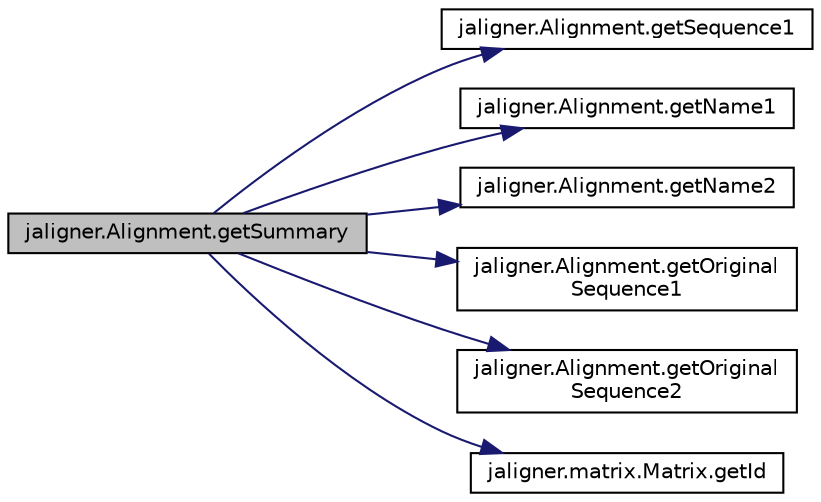 digraph "jaligner.Alignment.getSummary"
{
  edge [fontname="Helvetica",fontsize="10",labelfontname="Helvetica",labelfontsize="10"];
  node [fontname="Helvetica",fontsize="10",shape=record];
  rankdir="LR";
  Node1 [label="jaligner.Alignment.getSummary",height=0.2,width=0.4,color="black", fillcolor="grey75", style="filled" fontcolor="black"];
  Node1 -> Node2 [color="midnightblue",fontsize="10",style="solid",fontname="Helvetica"];
  Node2 [label="jaligner.Alignment.getSequence1",height=0.2,width=0.4,color="black", fillcolor="white", style="filled",URL="$classjaligner_1_1_alignment.html#a846af4ea8699097936db4fc7282ea727"];
  Node1 -> Node3 [color="midnightblue",fontsize="10",style="solid",fontname="Helvetica"];
  Node3 [label="jaligner.Alignment.getName1",height=0.2,width=0.4,color="black", fillcolor="white", style="filled",URL="$classjaligner_1_1_alignment.html#adc95ebcd08efadf95a1c215d90100578"];
  Node1 -> Node4 [color="midnightblue",fontsize="10",style="solid",fontname="Helvetica"];
  Node4 [label="jaligner.Alignment.getName2",height=0.2,width=0.4,color="black", fillcolor="white", style="filled",URL="$classjaligner_1_1_alignment.html#ad656149e70e23a2f007bb543d0d393d8"];
  Node1 -> Node5 [color="midnightblue",fontsize="10",style="solid",fontname="Helvetica"];
  Node5 [label="jaligner.Alignment.getOriginal\lSequence1",height=0.2,width=0.4,color="black", fillcolor="white", style="filled",URL="$classjaligner_1_1_alignment.html#a0c12e63557ffe3811418054b100744bf"];
  Node1 -> Node6 [color="midnightblue",fontsize="10",style="solid",fontname="Helvetica"];
  Node6 [label="jaligner.Alignment.getOriginal\lSequence2",height=0.2,width=0.4,color="black", fillcolor="white", style="filled",URL="$classjaligner_1_1_alignment.html#acfe767713eefb64f61d62632347ca04a"];
  Node1 -> Node7 [color="midnightblue",fontsize="10",style="solid",fontname="Helvetica"];
  Node7 [label="jaligner.matrix.Matrix.getId",height=0.2,width=0.4,color="black", fillcolor="white", style="filled",URL="$classjaligner_1_1matrix_1_1_matrix.html#ab59872fac3104e3061d65e8cd0e3a1fb"];
}

